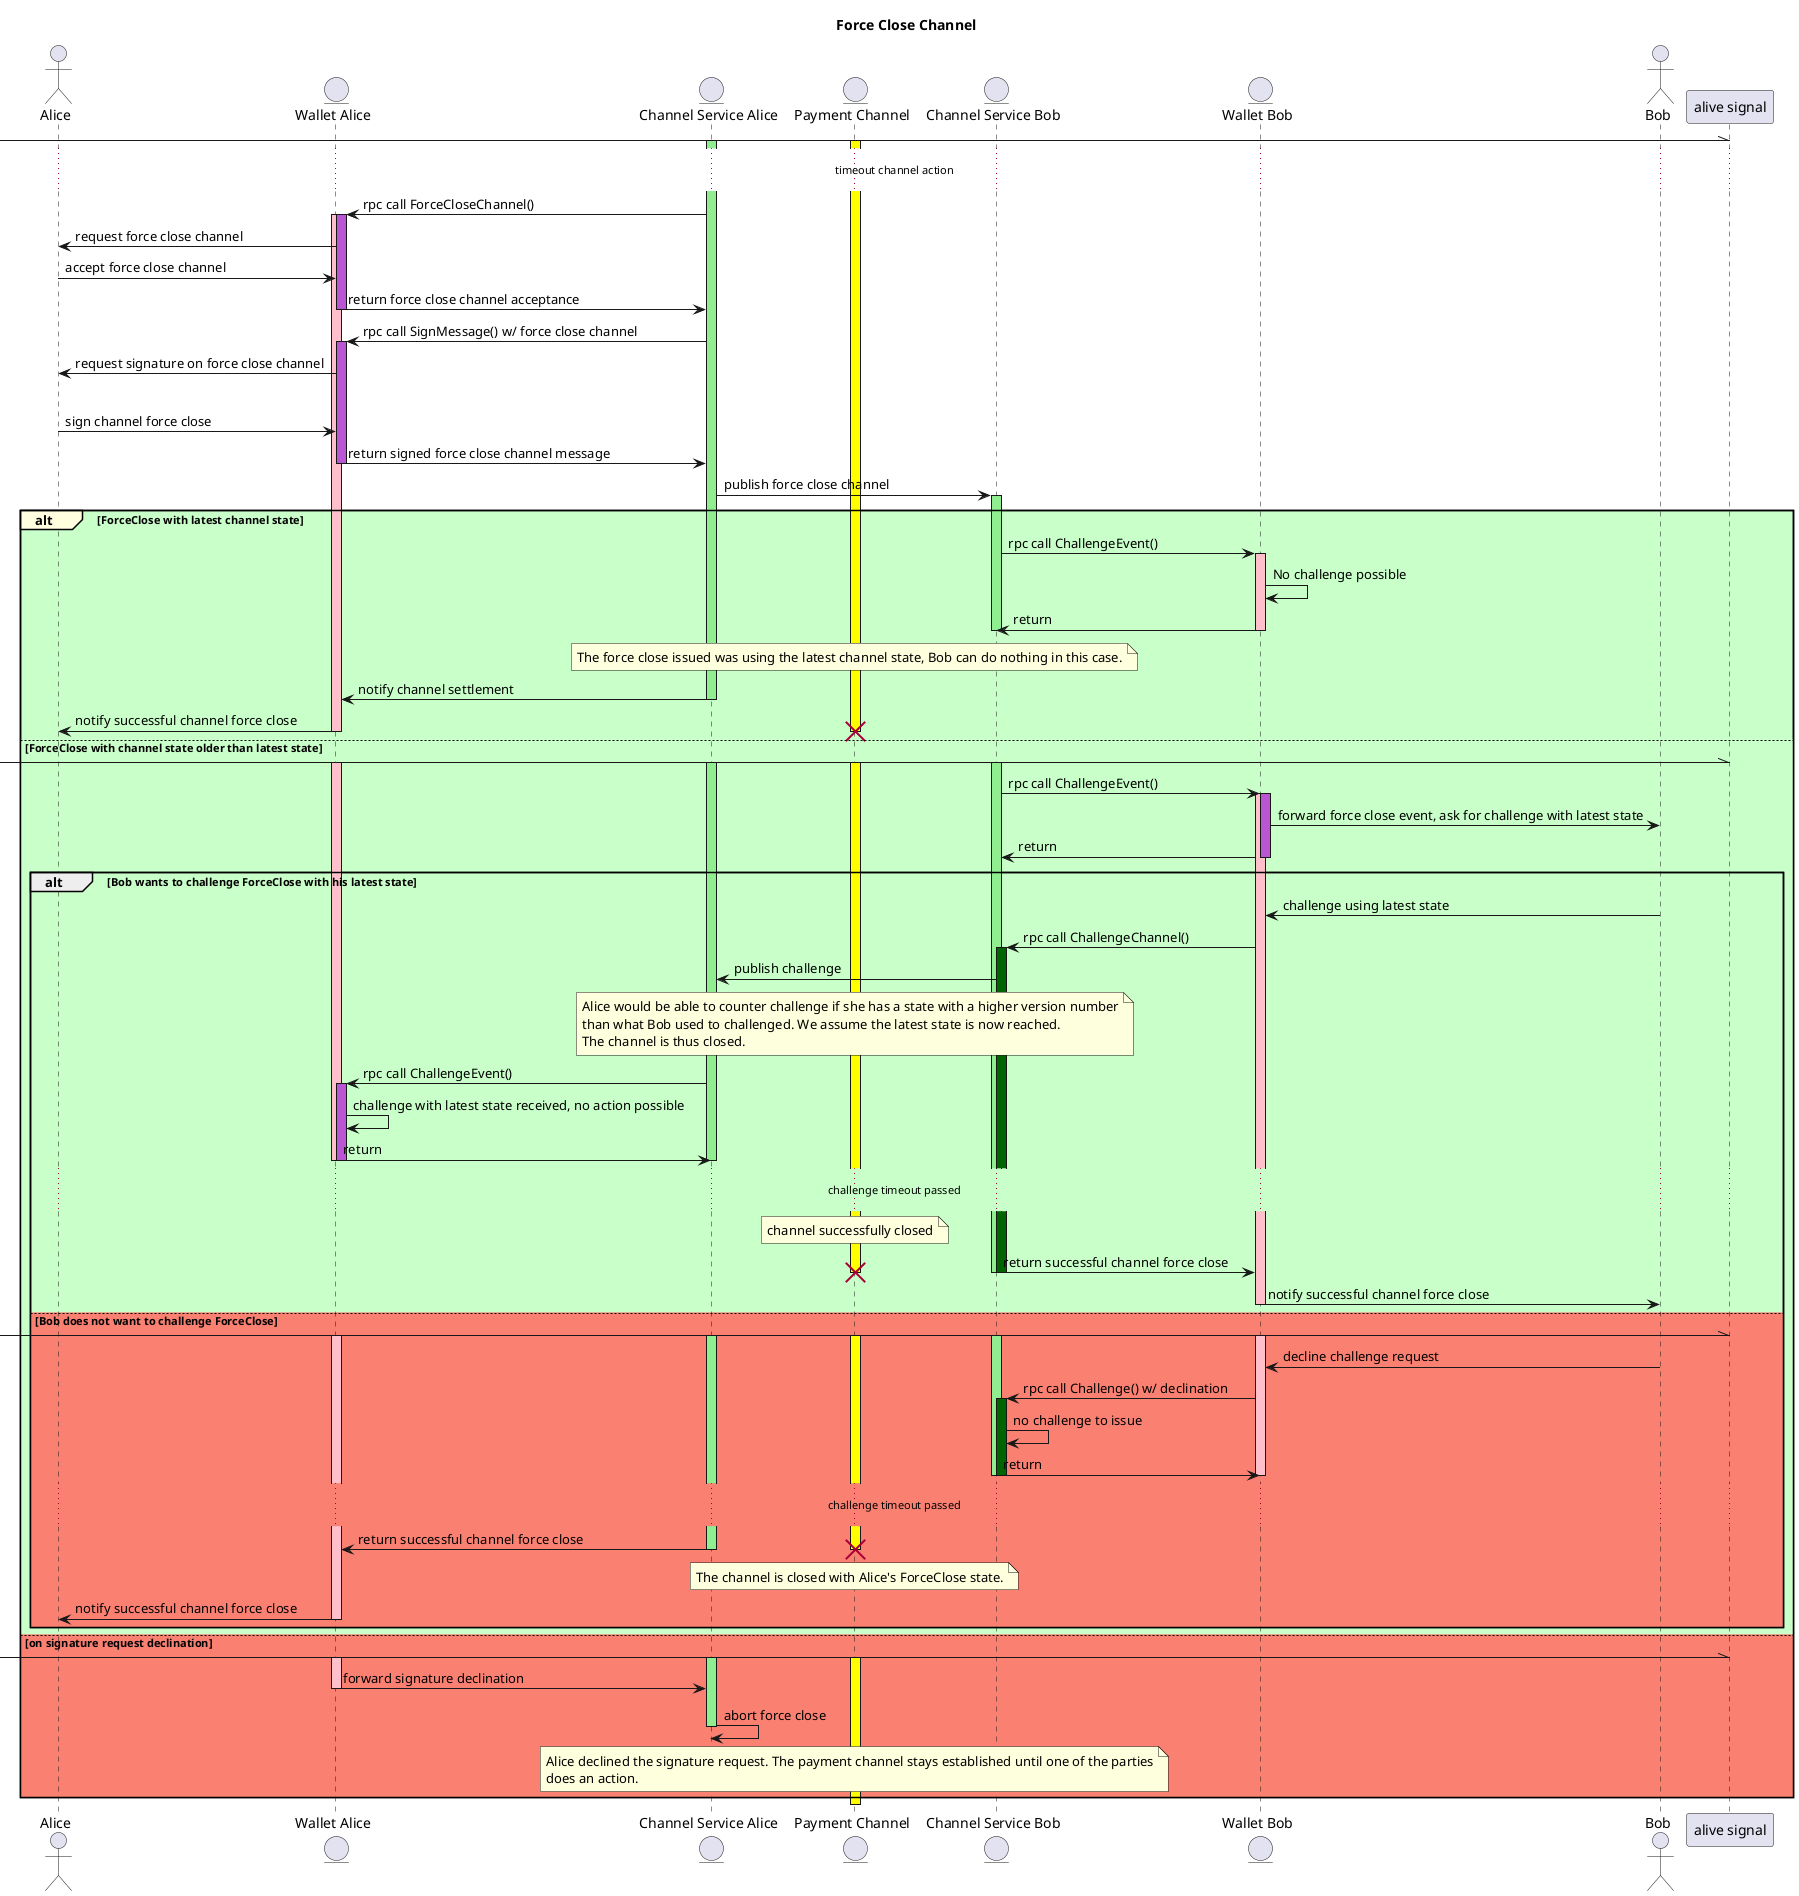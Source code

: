@startuml
actor Alice as A
entity "Wallet Alice" as WA
entity "Channel Service Alice" as CSA
entity "Payment Channel" as PC
entity "Channel Service Bob" as CSB
entity "Wallet Bob" as WB
actor Bob as B

title Force Close Channel

[-\\ "alive signal"
activate PC #yellow
activate CSA #lightgreen
...timeout channel action...
CSA -> WA : rpc call ForceCloseChannel()
activate WA #pink
activate WA #mediumorchid
WA -> A : request force close channel
A -> WA : accept force close channel
WA -> CSA : return force close channel acceptance
deactivate WA
CSA -> WA : rpc call SignMessage() w/ force close channel
activate WA #mediumorchid
WA -> A : request signature on force close channel
alt#gold #lightblue on signature request acceptance
  A -> WA : sign channel force close
  WA -> CSA : return signed force close channel message
  deactivate WA
  CSA -> CSB : publish force close channel
  activate CSB #lightgreen
  alt#lightyellow #technology ForceClose with latest channel state
    CSB -> WB : rpc call ChallengeEvent()
    activate WB #pink
    WB -> WB : No challenge possible
    WB -> CSB : return
    deactivate CSB
    deactivate WB
    note over PC
    The force close issued was using the latest channel state, Bob can do nothing in this case.
    end note
    CSA -> WA : notify channel settlement
    deactivate CSA
    WA -> A : notify successful channel force close
    deactivate WA
    destroy PC
  else #technology ForceClose with channel state older than latest state
    [-\\ "alive signal"
    activate PC #yellow
    activate WA #pink
    activate CSA #lightgreen
    activate CSB #lightgreen
    CSB -> WB : rpc call ChallengeEvent()
    activate WB #pink
    activate WB #mediumorchid
    WB -> B : forward force close event, ask for challenge with latest state
    WB -> CSB : return
    deactivate WB
    alt Bob wants to challenge ForceClose with his latest state
      B -> WB : challenge using latest state
      WB -> CSB : rpc call ChallengeChannel()
      activate CSB #darkgreen
      CSB -> CSA : publish challenge
      note over PC
      Alice would be able to counter challenge if she has a state with a higher version number
      than what Bob used to challenged. We assume the latest state is now reached.
      The channel is thus closed.
      end note
      CSA -> WA : rpc call ChallengeEvent()
      activate WA #mediumorchid
      WA -> WA : challenge with latest state received, no action possible
      WA -> CSA : return
      deactivate CSA
      deactivate WA
      deactivate WA
      ...challenge timeout passed...
      note over PC : channel successfully closed
      CSB -> WB : return successful channel force close
      deactivate CSB
      destroy PC
      deactivate CSB
      WB -> B : notify successful channel force close
      deactivate WB
    else #salmon Bob does not want to challenge ForceClose
      [-\\ "alive signal"
      activate CSA #lightgreen
      activate CSB #lightgreen
      activate WB #pink
      activate WA #pink
      activate PC #yellow
      B -> WB : decline challenge request
      WB -> CSB : rpc call Challenge() w/ declination
      activate CSB #darkgreen
      CSB -> CSB : no challenge to issue
      CSB -> WB : return
      deactivate WB
      deactivate CSB
      deactivate CSB
      ...challenge timeout passed...
      CSA -> WA : return successful channel force close
      deactivate CSA
      note over PC
      The channel is closed with Alice's ForceClose state.
      end note
      destroy PC
      WA -> A : notify successful channel force close
      deactivate WA
    end
else #salmon on signature request declination
  [-\\ "alive signal"
  activate WA #pink
  activate CSA #lightgreen
  activate PC #yellow
  WA -> CSA : forward signature declination
  deactivate WA
  CSA -> CSA : abort force close
  deactivate CSA
  note over PC
  Alice declined the signature request. The payment channel stays established until one of the parties
  does an action.
  end note
end
deactivate PC

@enduml
